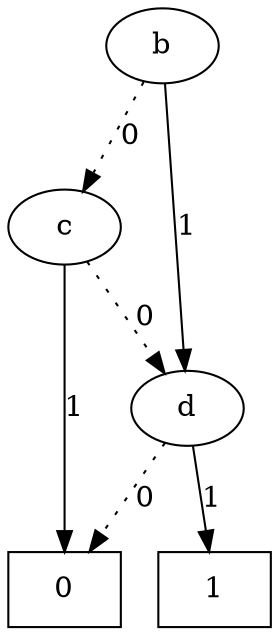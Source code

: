 digraph ROBDD {
   {rank=same 2}
   {rank=same 4}
   {rank=same 8}

   0 [label="0", shape=box];
   2 [label="b"]
   4 [label="c"]
   8 [label="d"]
   16 [label="1", shape=box];

   2 -> 4 [label="0", style=dotted]
   2 -> 8 [label="1", style=solid]
   4 -> 8 [label="0", style=dotted]
   4 -> 0 [label="1", style=solid]
   8 -> 0 [label="0", style=dotted]
   8 -> 16 [label="1", style=solid]
}
